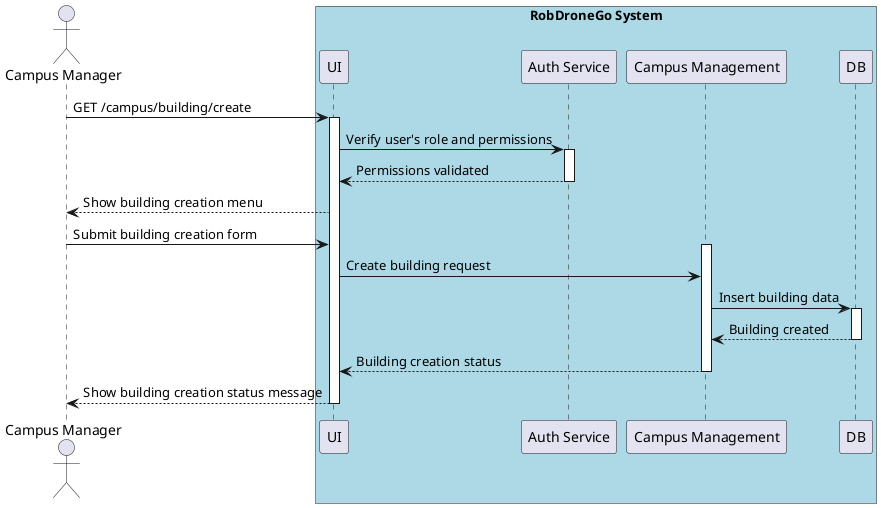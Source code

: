 @startuml SD Lv2

actor "Campus Manager" as user
box "RobDroneGo System" #LightBlue
    participant "UI" as UI
    participant "Auth Service" as Auth
    participant "Campus Management" as CampusMgmt
    participant "DB" as DB
end box

user -> UI : GET /campus/building/create

activate UI
UI -> Auth : Verify user's role and permissions
activate Auth
Auth --> UI : Permissions validated
deactivate Auth

UI --> user : Show building creation menu

user -> UI : Submit building creation form
activate CampusMgmt
UI -> CampusMgmt : Create building request

CampusMgmt -> DB : Insert building data
activate DB
DB --> CampusMgmt : Building created
deactivate DB

CampusMgmt --> UI : Building creation status
deactivate CampusMgmt

UI --> user : Show building creation status message
deactivate UI

@enduml
